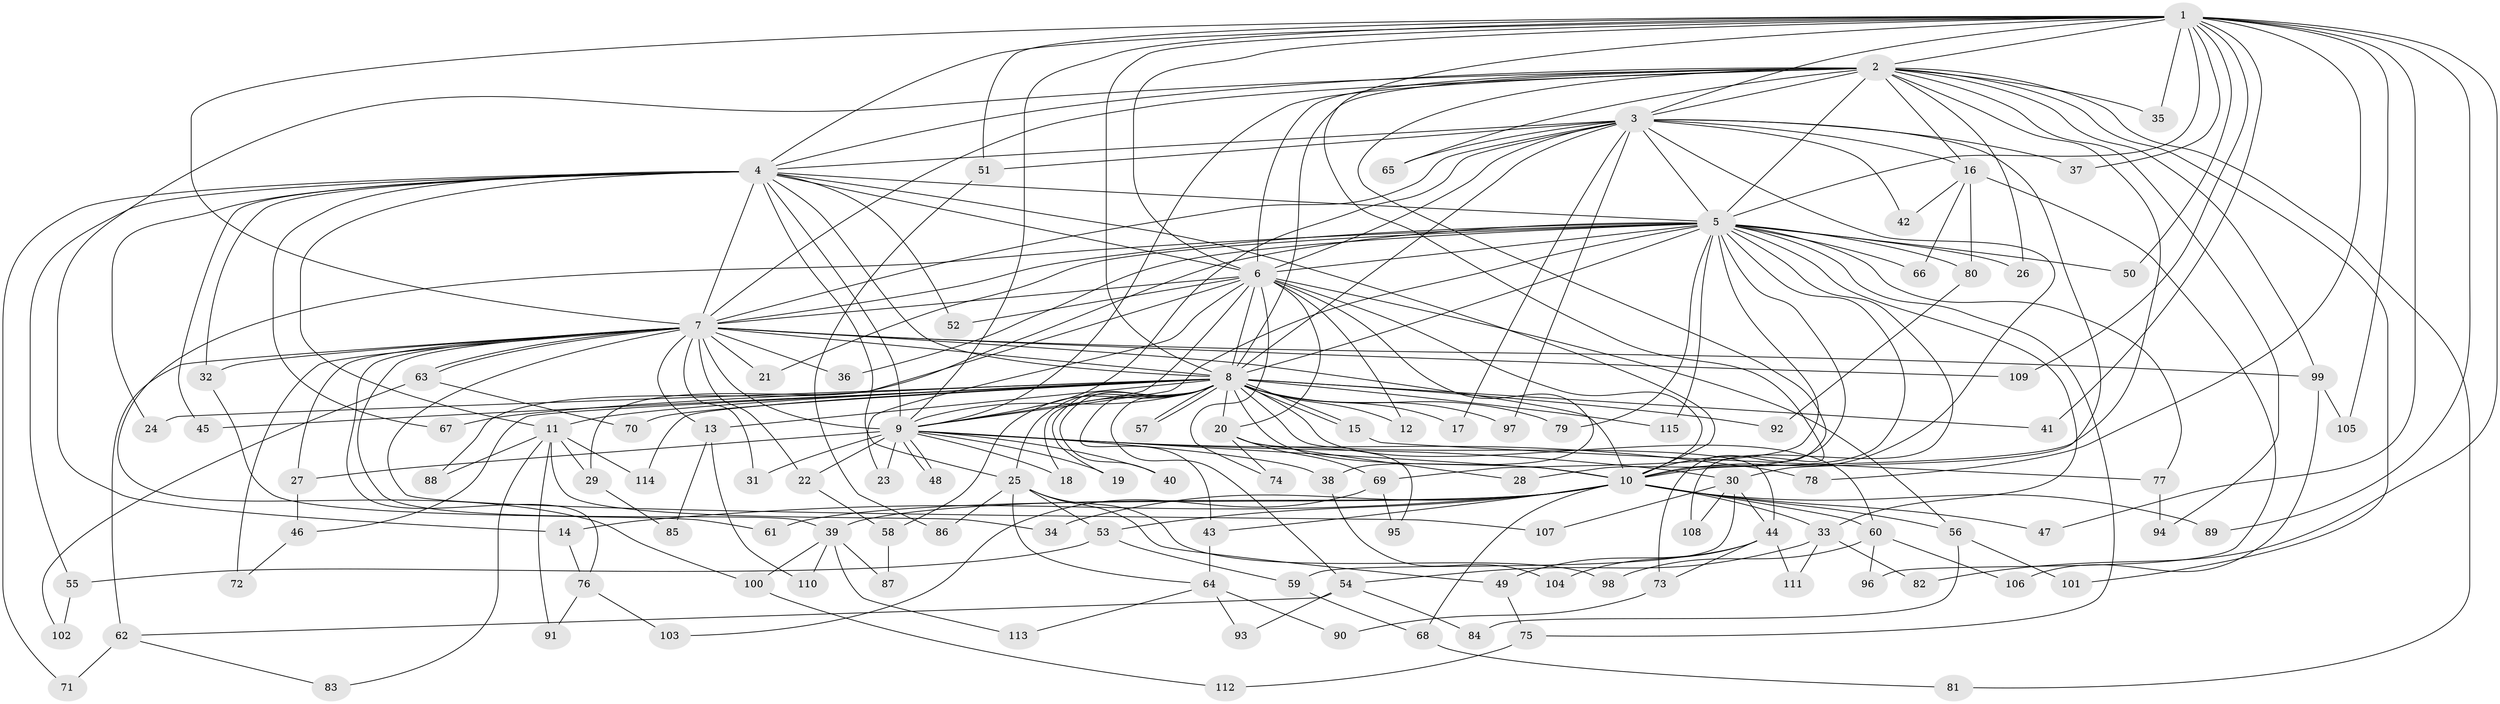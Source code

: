 // coarse degree distribution, {19: 0.033707865168539325, 16: 0.02247191011235955, 24: 0.02247191011235955, 37: 0.011235955056179775, 20: 0.011235955056179775, 22: 0.011235955056179775, 8: 0.02247191011235955, 2: 0.550561797752809, 4: 0.07865168539325842, 3: 0.1348314606741573, 5: 0.0449438202247191, 6: 0.033707865168539325, 7: 0.02247191011235955}
// Generated by graph-tools (version 1.1) at 2025/51/02/27/25 19:51:53]
// undirected, 115 vertices, 255 edges
graph export_dot {
graph [start="1"]
  node [color=gray90,style=filled];
  1;
  2;
  3;
  4;
  5;
  6;
  7;
  8;
  9;
  10;
  11;
  12;
  13;
  14;
  15;
  16;
  17;
  18;
  19;
  20;
  21;
  22;
  23;
  24;
  25;
  26;
  27;
  28;
  29;
  30;
  31;
  32;
  33;
  34;
  35;
  36;
  37;
  38;
  39;
  40;
  41;
  42;
  43;
  44;
  45;
  46;
  47;
  48;
  49;
  50;
  51;
  52;
  53;
  54;
  55;
  56;
  57;
  58;
  59;
  60;
  61;
  62;
  63;
  64;
  65;
  66;
  67;
  68;
  69;
  70;
  71;
  72;
  73;
  74;
  75;
  76;
  77;
  78;
  79;
  80;
  81;
  82;
  83;
  84;
  85;
  86;
  87;
  88;
  89;
  90;
  91;
  92;
  93;
  94;
  95;
  96;
  97;
  98;
  99;
  100;
  101;
  102;
  103;
  104;
  105;
  106;
  107;
  108;
  109;
  110;
  111;
  112;
  113;
  114;
  115;
  1 -- 2;
  1 -- 3;
  1 -- 4;
  1 -- 5;
  1 -- 6;
  1 -- 7;
  1 -- 8;
  1 -- 9;
  1 -- 10;
  1 -- 35;
  1 -- 37;
  1 -- 41;
  1 -- 47;
  1 -- 50;
  1 -- 51;
  1 -- 78;
  1 -- 82;
  1 -- 89;
  1 -- 105;
  1 -- 109;
  2 -- 3;
  2 -- 4;
  2 -- 5;
  2 -- 6;
  2 -- 7;
  2 -- 8;
  2 -- 9;
  2 -- 10;
  2 -- 14;
  2 -- 16;
  2 -- 26;
  2 -- 35;
  2 -- 65;
  2 -- 73;
  2 -- 81;
  2 -- 94;
  2 -- 99;
  2 -- 101;
  3 -- 4;
  3 -- 5;
  3 -- 6;
  3 -- 7;
  3 -- 8;
  3 -- 9;
  3 -- 10;
  3 -- 16;
  3 -- 17;
  3 -- 30;
  3 -- 37;
  3 -- 42;
  3 -- 51;
  3 -- 65;
  3 -- 97;
  4 -- 5;
  4 -- 6;
  4 -- 7;
  4 -- 8;
  4 -- 9;
  4 -- 10;
  4 -- 11;
  4 -- 24;
  4 -- 25;
  4 -- 32;
  4 -- 45;
  4 -- 52;
  4 -- 55;
  4 -- 67;
  4 -- 71;
  5 -- 6;
  5 -- 7;
  5 -- 8;
  5 -- 9;
  5 -- 10;
  5 -- 21;
  5 -- 26;
  5 -- 28;
  5 -- 29;
  5 -- 33;
  5 -- 36;
  5 -- 50;
  5 -- 66;
  5 -- 69;
  5 -- 75;
  5 -- 77;
  5 -- 79;
  5 -- 80;
  5 -- 100;
  5 -- 108;
  5 -- 115;
  6 -- 7;
  6 -- 8;
  6 -- 9;
  6 -- 10;
  6 -- 12;
  6 -- 20;
  6 -- 23;
  6 -- 38;
  6 -- 52;
  6 -- 56;
  6 -- 74;
  6 -- 88;
  7 -- 8;
  7 -- 9;
  7 -- 10;
  7 -- 13;
  7 -- 21;
  7 -- 22;
  7 -- 27;
  7 -- 31;
  7 -- 32;
  7 -- 36;
  7 -- 39;
  7 -- 62;
  7 -- 63;
  7 -- 63;
  7 -- 72;
  7 -- 76;
  7 -- 99;
  7 -- 107;
  7 -- 109;
  8 -- 9;
  8 -- 10;
  8 -- 11;
  8 -- 12;
  8 -- 13;
  8 -- 15;
  8 -- 15;
  8 -- 17;
  8 -- 18;
  8 -- 19;
  8 -- 20;
  8 -- 24;
  8 -- 25;
  8 -- 40;
  8 -- 41;
  8 -- 43;
  8 -- 44;
  8 -- 45;
  8 -- 46;
  8 -- 54;
  8 -- 57;
  8 -- 57;
  8 -- 58;
  8 -- 60;
  8 -- 67;
  8 -- 70;
  8 -- 79;
  8 -- 92;
  8 -- 97;
  8 -- 114;
  8 -- 115;
  9 -- 10;
  9 -- 18;
  9 -- 19;
  9 -- 22;
  9 -- 23;
  9 -- 27;
  9 -- 30;
  9 -- 31;
  9 -- 38;
  9 -- 40;
  9 -- 48;
  9 -- 48;
  9 -- 78;
  10 -- 14;
  10 -- 33;
  10 -- 34;
  10 -- 39;
  10 -- 43;
  10 -- 47;
  10 -- 53;
  10 -- 56;
  10 -- 60;
  10 -- 61;
  10 -- 68;
  10 -- 89;
  11 -- 29;
  11 -- 34;
  11 -- 83;
  11 -- 88;
  11 -- 91;
  11 -- 114;
  13 -- 85;
  13 -- 110;
  14 -- 76;
  15 -- 77;
  16 -- 42;
  16 -- 66;
  16 -- 80;
  16 -- 96;
  20 -- 28;
  20 -- 69;
  20 -- 74;
  20 -- 95;
  22 -- 58;
  25 -- 49;
  25 -- 53;
  25 -- 64;
  25 -- 86;
  25 -- 98;
  27 -- 46;
  29 -- 85;
  30 -- 44;
  30 -- 59;
  30 -- 107;
  30 -- 108;
  32 -- 61;
  33 -- 54;
  33 -- 82;
  33 -- 111;
  38 -- 104;
  39 -- 87;
  39 -- 100;
  39 -- 110;
  39 -- 113;
  43 -- 64;
  44 -- 49;
  44 -- 73;
  44 -- 104;
  44 -- 111;
  46 -- 72;
  49 -- 75;
  51 -- 86;
  53 -- 55;
  53 -- 59;
  54 -- 62;
  54 -- 84;
  54 -- 93;
  55 -- 102;
  56 -- 84;
  56 -- 101;
  58 -- 87;
  59 -- 68;
  60 -- 96;
  60 -- 98;
  60 -- 106;
  62 -- 71;
  62 -- 83;
  63 -- 70;
  63 -- 102;
  64 -- 90;
  64 -- 93;
  64 -- 113;
  68 -- 81;
  69 -- 95;
  69 -- 103;
  73 -- 90;
  75 -- 112;
  76 -- 91;
  76 -- 103;
  77 -- 94;
  80 -- 92;
  99 -- 105;
  99 -- 106;
  100 -- 112;
}
